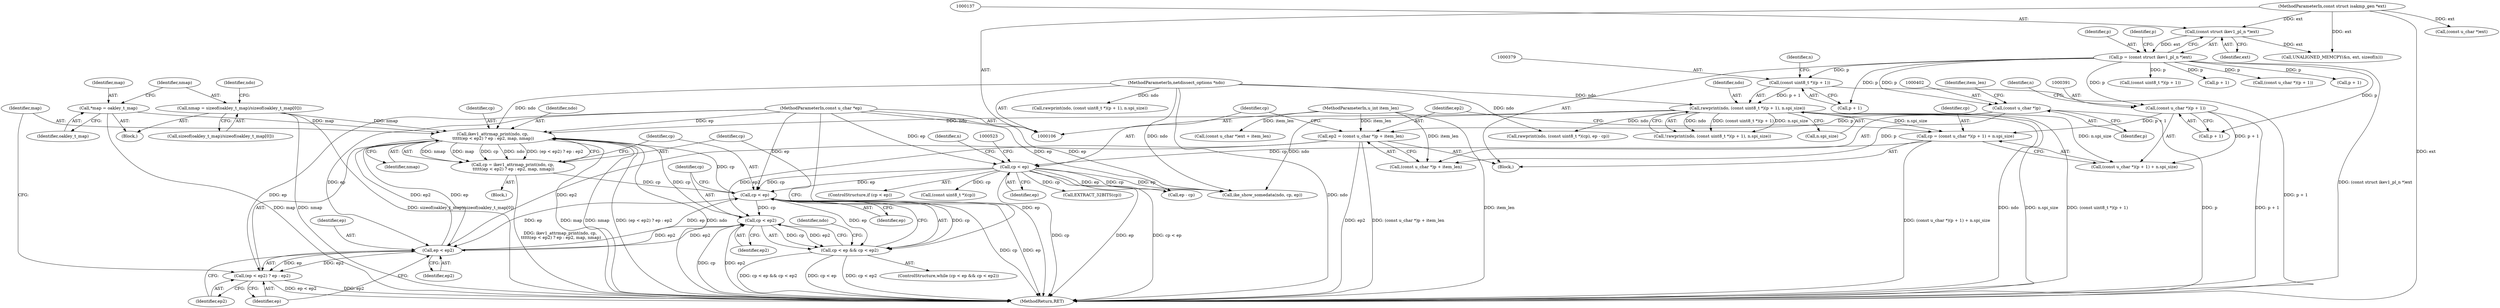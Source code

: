 digraph "0_tcpdump_c2ef693866beae071a24b45c49f9674af1df4028@pointer" {
"1000447" [label="(Call,ikev1_attrmap_print(ndo, cp,\n \t\t\t\t\t(ep < ep2) ? ep : ep2, map, nmap))"];
"1000376" [label="(Call,rawprint(ndo, (const uint8_t *)(p + 1), n.spi_size))"];
"1000107" [label="(MethodParameterIn,netdissect_options *ndo)"];
"1000378" [label="(Call,(const uint8_t *)(p + 1))"];
"1000134" [label="(Call,p = (const struct ikev1_pl_n *)ext)"];
"1000136" [label="(Call,(const struct ikev1_pl_n *)ext)"];
"1000109" [label="(MethodParameterIn,const struct isakmp_gen *ext)"];
"1000441" [label="(Call,cp < ep2)"];
"1000438" [label="(Call,cp < ep)"];
"1000406" [label="(Call,cp < ep)"];
"1000387" [label="(Call,cp = (const u_char *)(p + 1) + n.spi_size)"];
"1000390" [label="(Call,(const u_char *)(p + 1))"];
"1000111" [label="(MethodParameterIn,const u_char *ep)"];
"1000445" [label="(Call,cp = ikev1_attrmap_print(ndo, cp,\n \t\t\t\t\t(ep < ep2) ? ep : ep2, map, nmap))"];
"1000447" [label="(Call,ikev1_attrmap_print(ndo, cp,\n \t\t\t\t\t(ep < ep2) ? ep : ep2, map, nmap))"];
"1000451" [label="(Call,ep < ep2)"];
"1000398" [label="(Call,ep2 = (const u_char *)p + item_len)"];
"1000401" [label="(Call,(const u_char *)p)"];
"1000110" [label="(MethodParameterIn,u_int item_len)"];
"1000419" [label="(Call,*map = oakley_t_map)"];
"1000423" [label="(Call,nmap = sizeof(oakley_t_map)/sizeof(oakley_t_map[0]))"];
"1000437" [label="(Call,cp < ep && cp < ep2)"];
"1000450" [label="(Call,(ep < ep2) ? ep : ep2)"];
"1000110" [label="(MethodParameterIn,u_int item_len)"];
"1000443" [label="(Identifier,ep2)"];
"1000438" [label="(Call,cp < ep)"];
"1000450" [label="(Call,(ep < ep2) ? ep : ep2)"];
"1000251" [label="(Call,rawprint(ndo, (const uint8_t *)(p + 1), n.spi_size))"];
"1000116" [label="(Block,)"];
"1000378" [label="(Call,(const uint8_t *)(p + 1))"];
"1000423" [label="(Call,nmap = sizeof(oakley_t_map)/sizeof(oakley_t_map[0]))"];
"1000407" [label="(Identifier,cp)"];
"1000419" [label="(Call,*map = oakley_t_map)"];
"1000417" [label="(Block,)"];
"1000388" [label="(Identifier,cp)"];
"1000457" [label="(Identifier,nmap)"];
"1000436" [label="(ControlStructure,while (cp < ep && cp < ep2))"];
"1000253" [label="(Call,(const uint8_t *)(p + 1))"];
"1000403" [label="(Identifier,p)"];
"1000421" [label="(Identifier,oakley_t_map)"];
"1000384" [label="(Identifier,n)"];
"1000377" [label="(Identifier,ndo)"];
"1000406" [label="(Call,cp < ep)"];
"1000387" [label="(Call,cp = (const u_char *)(p + 1) + n.spi_size)"];
"1000447" [label="(Call,ikev1_attrmap_print(ndo, cp,\n \t\t\t\t\t(ep < ep2) ? ep : ep2, map, nmap))"];
"1000446" [label="(Identifier,cp)"];
"1000449" [label="(Identifier,cp)"];
"1000502" [label="(Call,ep - cp)"];
"1000107" [label="(MethodParameterIn,netdissect_options *ndo)"];
"1000434" [label="(Identifier,ndo)"];
"1000439" [label="(Identifier,cp)"];
"1000522" [label="(Call,(const u_char *)ext)"];
"1000442" [label="(Identifier,cp)"];
"1000536" [label="(MethodReturn,RET)"];
"1000401" [label="(Call,(const u_char *)p)"];
"1000375" [label="(Call,!rawprint(ndo, (const uint8_t *)(p + 1), n.spi_size))"];
"1000474" [label="(Call,EXTRACT_32BITS(cp))"];
"1000455" [label="(Identifier,ep2)"];
"1000111" [label="(MethodParameterIn,const u_char *ep)"];
"1000514" [label="(Call,ike_show_somedata(ndo, cp, ep))"];
"1000456" [label="(Identifier,map)"];
"1000392" [label="(Call,p + 1)"];
"1000408" [label="(Identifier,ep)"];
"1000441" [label="(Call,cp < ep2)"];
"1000396" [label="(Identifier,n)"];
"1000440" [label="(Identifier,ep)"];
"1000383" [label="(Call,n.spi_size)"];
"1000451" [label="(Call,ep < ep2)"];
"1000380" [label="(Call,p + 1)"];
"1000266" [label="(Call,p + 1)"];
"1000135" [label="(Identifier,p)"];
"1000420" [label="(Identifier,map)"];
"1000376" [label="(Call,rawprint(ndo, (const uint8_t *)(p + 1), n.spi_size))"];
"1000136" [label="(Call,(const struct ikev1_pl_n *)ext)"];
"1000264" [label="(Call,(const u_char *)(p + 1))"];
"1000405" [label="(ControlStructure,if (cp < ep))"];
"1000398" [label="(Call,ep2 = (const u_char *)p + item_len)"];
"1000389" [label="(Call,(const u_char *)(p + 1) + n.spi_size)"];
"1000521" [label="(Call,(const u_char *)ext + item_len)"];
"1000453" [label="(Identifier,ep2)"];
"1000444" [label="(Block,)"];
"1000138" [label="(Identifier,ext)"];
"1000425" [label="(Call,sizeof(oakley_t_map)/sizeof(oakley_t_map[0]))"];
"1000413" [label="(Identifier,n)"];
"1000255" [label="(Call,p + 1)"];
"1000399" [label="(Identifier,ep2)"];
"1000424" [label="(Identifier,nmap)"];
"1000437" [label="(Call,cp < ep && cp < ep2)"];
"1000404" [label="(Identifier,item_len)"];
"1000452" [label="(Identifier,ep)"];
"1000390" [label="(Call,(const u_char *)(p + 1))"];
"1000454" [label="(Identifier,ep)"];
"1000448" [label="(Identifier,ndo)"];
"1000497" [label="(Call,rawprint(ndo, (const uint8_t *)(cp), ep - cp))"];
"1000142" [label="(Call,UNALIGNED_MEMCPY(&n, ext, sizeof(n)))"];
"1000460" [label="(Identifier,ndo)"];
"1000445" [label="(Call,cp = ikev1_attrmap_print(ndo, cp,\n \t\t\t\t\t(ep < ep2) ? ep : ep2, map, nmap))"];
"1000109" [label="(MethodParameterIn,const struct isakmp_gen *ext)"];
"1000141" [label="(Identifier,p)"];
"1000499" [label="(Call,(const uint8_t *)(cp))"];
"1000400" [label="(Call,(const u_char *)p + item_len)"];
"1000134" [label="(Call,p = (const struct ikev1_pl_n *)ext)"];
"1000447" -> "1000445"  [label="AST: "];
"1000447" -> "1000457"  [label="CFG: "];
"1000448" -> "1000447"  [label="AST: "];
"1000449" -> "1000447"  [label="AST: "];
"1000450" -> "1000447"  [label="AST: "];
"1000456" -> "1000447"  [label="AST: "];
"1000457" -> "1000447"  [label="AST: "];
"1000445" -> "1000447"  [label="CFG: "];
"1000447" -> "1000536"  [label="DDG: nmap"];
"1000447" -> "1000536"  [label="DDG: (ep < ep2) ? ep : ep2"];
"1000447" -> "1000536"  [label="DDG: ndo"];
"1000447" -> "1000536"  [label="DDG: map"];
"1000447" -> "1000445"  [label="DDG: nmap"];
"1000447" -> "1000445"  [label="DDG: map"];
"1000447" -> "1000445"  [label="DDG: cp"];
"1000447" -> "1000445"  [label="DDG: ndo"];
"1000447" -> "1000445"  [label="DDG: (ep < ep2) ? ep : ep2"];
"1000376" -> "1000447"  [label="DDG: ndo"];
"1000107" -> "1000447"  [label="DDG: ndo"];
"1000441" -> "1000447"  [label="DDG: cp"];
"1000438" -> "1000447"  [label="DDG: cp"];
"1000451" -> "1000447"  [label="DDG: ep"];
"1000451" -> "1000447"  [label="DDG: ep2"];
"1000111" -> "1000447"  [label="DDG: ep"];
"1000419" -> "1000447"  [label="DDG: map"];
"1000423" -> "1000447"  [label="DDG: nmap"];
"1000376" -> "1000375"  [label="AST: "];
"1000376" -> "1000383"  [label="CFG: "];
"1000377" -> "1000376"  [label="AST: "];
"1000378" -> "1000376"  [label="AST: "];
"1000383" -> "1000376"  [label="AST: "];
"1000375" -> "1000376"  [label="CFG: "];
"1000376" -> "1000536"  [label="DDG: ndo"];
"1000376" -> "1000536"  [label="DDG: n.spi_size"];
"1000376" -> "1000536"  [label="DDG: (const uint8_t *)(p + 1)"];
"1000376" -> "1000375"  [label="DDG: ndo"];
"1000376" -> "1000375"  [label="DDG: (const uint8_t *)(p + 1)"];
"1000376" -> "1000375"  [label="DDG: n.spi_size"];
"1000107" -> "1000376"  [label="DDG: ndo"];
"1000378" -> "1000376"  [label="DDG: p + 1"];
"1000376" -> "1000387"  [label="DDG: n.spi_size"];
"1000376" -> "1000389"  [label="DDG: n.spi_size"];
"1000376" -> "1000497"  [label="DDG: ndo"];
"1000376" -> "1000514"  [label="DDG: ndo"];
"1000107" -> "1000106"  [label="AST: "];
"1000107" -> "1000536"  [label="DDG: ndo"];
"1000107" -> "1000251"  [label="DDG: ndo"];
"1000107" -> "1000497"  [label="DDG: ndo"];
"1000107" -> "1000514"  [label="DDG: ndo"];
"1000378" -> "1000380"  [label="CFG: "];
"1000379" -> "1000378"  [label="AST: "];
"1000380" -> "1000378"  [label="AST: "];
"1000384" -> "1000378"  [label="CFG: "];
"1000378" -> "1000536"  [label="DDG: p + 1"];
"1000134" -> "1000378"  [label="DDG: p"];
"1000134" -> "1000116"  [label="AST: "];
"1000134" -> "1000136"  [label="CFG: "];
"1000135" -> "1000134"  [label="AST: "];
"1000136" -> "1000134"  [label="AST: "];
"1000141" -> "1000134"  [label="CFG: "];
"1000134" -> "1000536"  [label="DDG: (const struct ikev1_pl_n *)ext"];
"1000136" -> "1000134"  [label="DDG: ext"];
"1000134" -> "1000253"  [label="DDG: p"];
"1000134" -> "1000255"  [label="DDG: p"];
"1000134" -> "1000264"  [label="DDG: p"];
"1000134" -> "1000266"  [label="DDG: p"];
"1000134" -> "1000380"  [label="DDG: p"];
"1000134" -> "1000390"  [label="DDG: p"];
"1000134" -> "1000392"  [label="DDG: p"];
"1000134" -> "1000401"  [label="DDG: p"];
"1000136" -> "1000138"  [label="CFG: "];
"1000137" -> "1000136"  [label="AST: "];
"1000138" -> "1000136"  [label="AST: "];
"1000109" -> "1000136"  [label="DDG: ext"];
"1000136" -> "1000142"  [label="DDG: ext"];
"1000109" -> "1000106"  [label="AST: "];
"1000109" -> "1000536"  [label="DDG: ext"];
"1000109" -> "1000142"  [label="DDG: ext"];
"1000109" -> "1000522"  [label="DDG: ext"];
"1000441" -> "1000437"  [label="AST: "];
"1000441" -> "1000443"  [label="CFG: "];
"1000442" -> "1000441"  [label="AST: "];
"1000443" -> "1000441"  [label="AST: "];
"1000437" -> "1000441"  [label="CFG: "];
"1000441" -> "1000536"  [label="DDG: cp"];
"1000441" -> "1000536"  [label="DDG: ep2"];
"1000441" -> "1000437"  [label="DDG: cp"];
"1000441" -> "1000437"  [label="DDG: ep2"];
"1000438" -> "1000441"  [label="DDG: cp"];
"1000398" -> "1000441"  [label="DDG: ep2"];
"1000451" -> "1000441"  [label="DDG: ep2"];
"1000441" -> "1000451"  [label="DDG: ep2"];
"1000438" -> "1000437"  [label="AST: "];
"1000438" -> "1000440"  [label="CFG: "];
"1000439" -> "1000438"  [label="AST: "];
"1000440" -> "1000438"  [label="AST: "];
"1000442" -> "1000438"  [label="CFG: "];
"1000437" -> "1000438"  [label="CFG: "];
"1000438" -> "1000536"  [label="DDG: ep"];
"1000438" -> "1000536"  [label="DDG: cp"];
"1000438" -> "1000437"  [label="DDG: cp"];
"1000438" -> "1000437"  [label="DDG: ep"];
"1000406" -> "1000438"  [label="DDG: cp"];
"1000406" -> "1000438"  [label="DDG: ep"];
"1000445" -> "1000438"  [label="DDG: cp"];
"1000111" -> "1000438"  [label="DDG: ep"];
"1000451" -> "1000438"  [label="DDG: ep"];
"1000438" -> "1000451"  [label="DDG: ep"];
"1000406" -> "1000405"  [label="AST: "];
"1000406" -> "1000408"  [label="CFG: "];
"1000407" -> "1000406"  [label="AST: "];
"1000408" -> "1000406"  [label="AST: "];
"1000413" -> "1000406"  [label="CFG: "];
"1000523" -> "1000406"  [label="CFG: "];
"1000406" -> "1000536"  [label="DDG: cp"];
"1000406" -> "1000536"  [label="DDG: ep"];
"1000406" -> "1000536"  [label="DDG: cp < ep"];
"1000387" -> "1000406"  [label="DDG: cp"];
"1000111" -> "1000406"  [label="DDG: ep"];
"1000406" -> "1000474"  [label="DDG: cp"];
"1000406" -> "1000499"  [label="DDG: cp"];
"1000406" -> "1000502"  [label="DDG: ep"];
"1000406" -> "1000514"  [label="DDG: cp"];
"1000406" -> "1000514"  [label="DDG: ep"];
"1000387" -> "1000116"  [label="AST: "];
"1000387" -> "1000389"  [label="CFG: "];
"1000388" -> "1000387"  [label="AST: "];
"1000389" -> "1000387"  [label="AST: "];
"1000399" -> "1000387"  [label="CFG: "];
"1000387" -> "1000536"  [label="DDG: (const u_char *)(p + 1) + n.spi_size"];
"1000390" -> "1000387"  [label="DDG: p + 1"];
"1000390" -> "1000389"  [label="AST: "];
"1000390" -> "1000392"  [label="CFG: "];
"1000391" -> "1000390"  [label="AST: "];
"1000392" -> "1000390"  [label="AST: "];
"1000396" -> "1000390"  [label="CFG: "];
"1000390" -> "1000536"  [label="DDG: p + 1"];
"1000390" -> "1000389"  [label="DDG: p + 1"];
"1000111" -> "1000106"  [label="AST: "];
"1000111" -> "1000536"  [label="DDG: ep"];
"1000111" -> "1000451"  [label="DDG: ep"];
"1000111" -> "1000450"  [label="DDG: ep"];
"1000111" -> "1000502"  [label="DDG: ep"];
"1000111" -> "1000514"  [label="DDG: ep"];
"1000445" -> "1000444"  [label="AST: "];
"1000446" -> "1000445"  [label="AST: "];
"1000439" -> "1000445"  [label="CFG: "];
"1000445" -> "1000536"  [label="DDG: ikev1_attrmap_print(ndo, cp,\n \t\t\t\t\t(ep < ep2) ? ep : ep2, map, nmap)"];
"1000451" -> "1000450"  [label="AST: "];
"1000451" -> "1000453"  [label="CFG: "];
"1000452" -> "1000451"  [label="AST: "];
"1000453" -> "1000451"  [label="AST: "];
"1000454" -> "1000451"  [label="CFG: "];
"1000455" -> "1000451"  [label="CFG: "];
"1000398" -> "1000451"  [label="DDG: ep2"];
"1000451" -> "1000450"  [label="DDG: ep"];
"1000451" -> "1000450"  [label="DDG: ep2"];
"1000398" -> "1000116"  [label="AST: "];
"1000398" -> "1000400"  [label="CFG: "];
"1000399" -> "1000398"  [label="AST: "];
"1000400" -> "1000398"  [label="AST: "];
"1000407" -> "1000398"  [label="CFG: "];
"1000398" -> "1000536"  [label="DDG: (const u_char *)p + item_len"];
"1000398" -> "1000536"  [label="DDG: ep2"];
"1000401" -> "1000398"  [label="DDG: p"];
"1000110" -> "1000398"  [label="DDG: item_len"];
"1000401" -> "1000400"  [label="AST: "];
"1000401" -> "1000403"  [label="CFG: "];
"1000402" -> "1000401"  [label="AST: "];
"1000403" -> "1000401"  [label="AST: "];
"1000404" -> "1000401"  [label="CFG: "];
"1000401" -> "1000536"  [label="DDG: p"];
"1000401" -> "1000400"  [label="DDG: p"];
"1000110" -> "1000106"  [label="AST: "];
"1000110" -> "1000536"  [label="DDG: item_len"];
"1000110" -> "1000400"  [label="DDG: item_len"];
"1000110" -> "1000521"  [label="DDG: item_len"];
"1000419" -> "1000417"  [label="AST: "];
"1000419" -> "1000421"  [label="CFG: "];
"1000420" -> "1000419"  [label="AST: "];
"1000421" -> "1000419"  [label="AST: "];
"1000424" -> "1000419"  [label="CFG: "];
"1000419" -> "1000536"  [label="DDG: map"];
"1000423" -> "1000417"  [label="AST: "];
"1000423" -> "1000425"  [label="CFG: "];
"1000424" -> "1000423"  [label="AST: "];
"1000425" -> "1000423"  [label="AST: "];
"1000434" -> "1000423"  [label="CFG: "];
"1000423" -> "1000536"  [label="DDG: sizeof(oakley_t_map)/sizeof(oakley_t_map[0])"];
"1000423" -> "1000536"  [label="DDG: nmap"];
"1000437" -> "1000436"  [label="AST: "];
"1000446" -> "1000437"  [label="CFG: "];
"1000460" -> "1000437"  [label="CFG: "];
"1000437" -> "1000536"  [label="DDG: cp < ep && cp < ep2"];
"1000437" -> "1000536"  [label="DDG: cp < ep"];
"1000437" -> "1000536"  [label="DDG: cp < ep2"];
"1000450" -> "1000454"  [label="CFG: "];
"1000450" -> "1000455"  [label="CFG: "];
"1000454" -> "1000450"  [label="AST: "];
"1000455" -> "1000450"  [label="AST: "];
"1000456" -> "1000450"  [label="CFG: "];
"1000450" -> "1000536"  [label="DDG: ep2"];
"1000450" -> "1000536"  [label="DDG: ep < ep2"];
}
